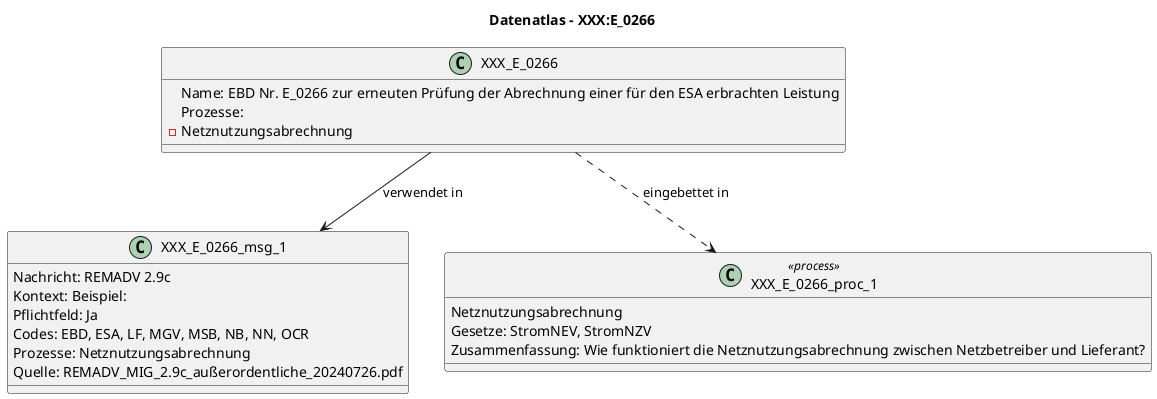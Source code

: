 @startuml
title Datenatlas – XXX:E_0266
class XXX_E_0266 {
  Name: EBD Nr. E_0266 zur erneuten Prüfung der Abrechnung einer für den ESA erbrachten Leistung
  Prozesse:
    - Netznutzungsabrechnung
}
class XXX_E_0266_msg_1 {
  Nachricht: REMADV 2.9c
  Kontext: Beispiel:
  Pflichtfeld: Ja
  Codes: EBD, ESA, LF, MGV, MSB, NB, NN, OCR
  Prozesse: Netznutzungsabrechnung
  Quelle: REMADV_MIG_2.9c_außerordentliche_20240726.pdf
}
XXX_E_0266 --> XXX_E_0266_msg_1 : verwendet in
class XXX_E_0266_proc_1 <<process>> {
  Netznutzungsabrechnung
  Gesetze: StromNEV, StromNZV
  Zusammenfassung: Wie funktioniert die Netznutzungsabrechnung zwischen Netzbetreiber und Lieferant?
}
XXX_E_0266 ..> XXX_E_0266_proc_1 : eingebettet in
@enduml